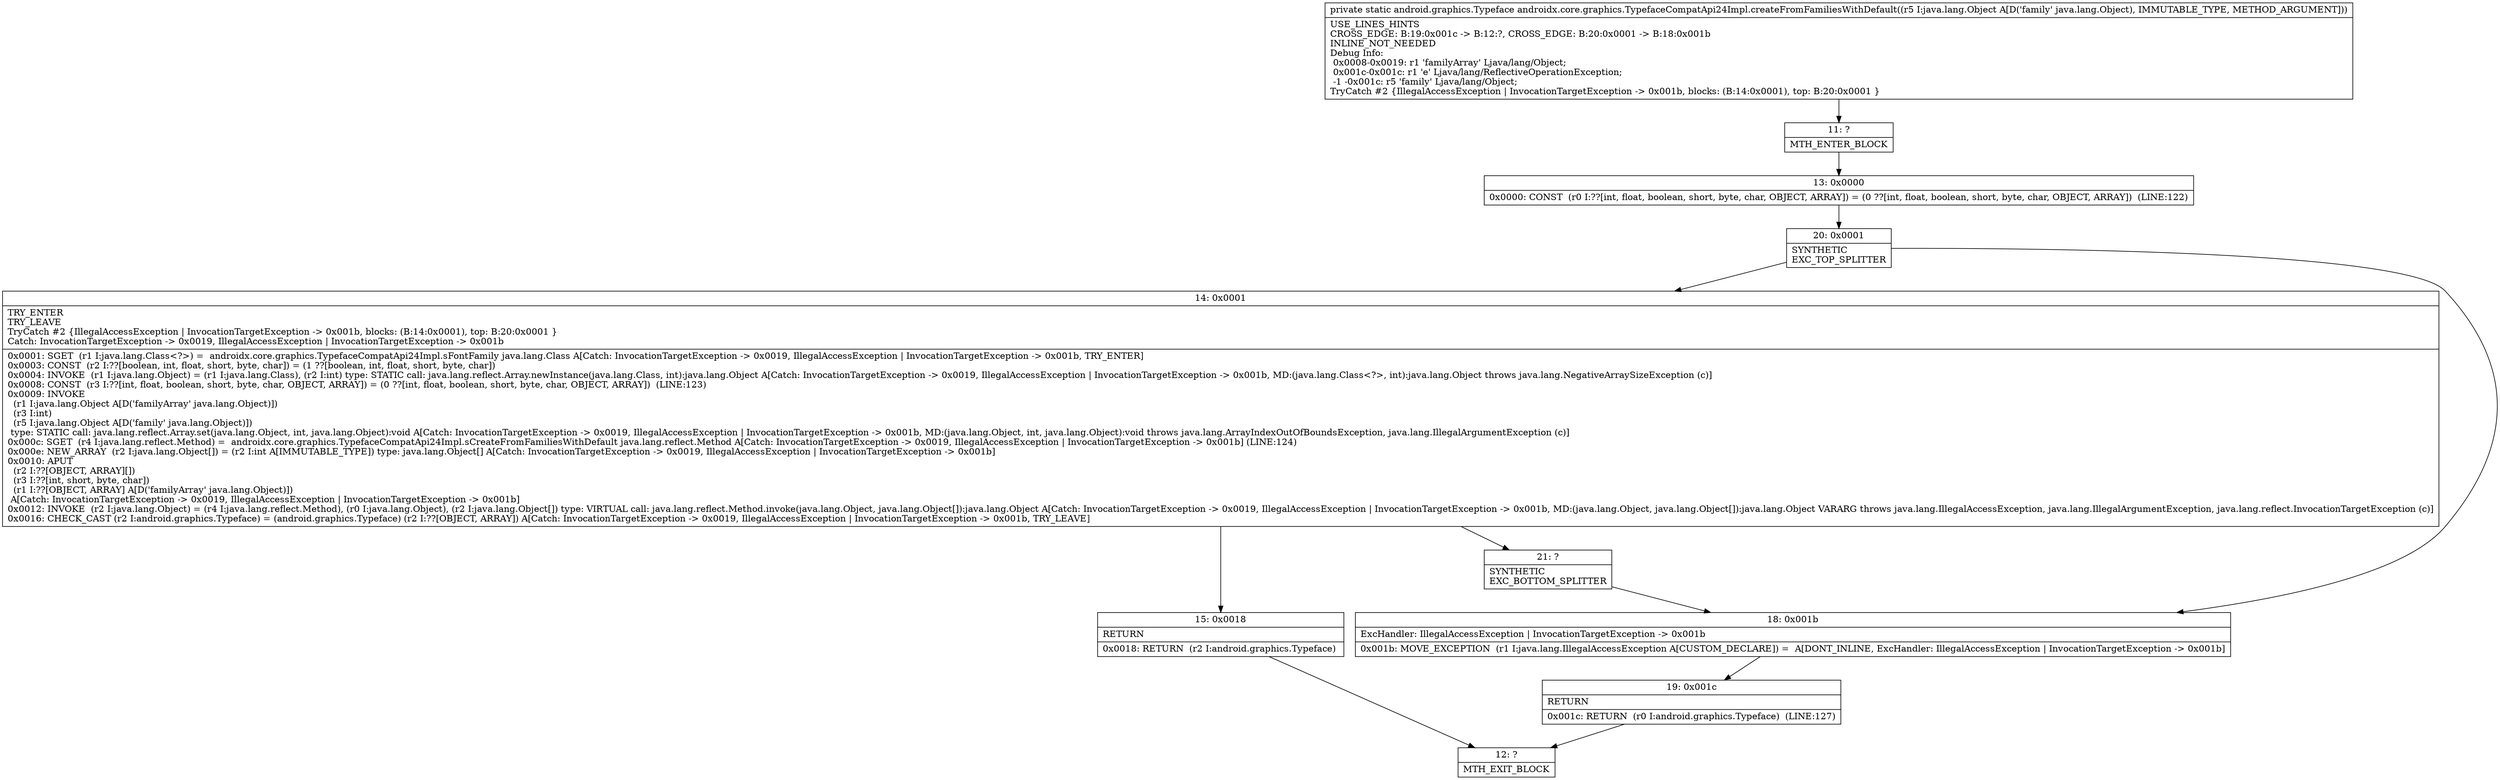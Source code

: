digraph "CFG forandroidx.core.graphics.TypefaceCompatApi24Impl.createFromFamiliesWithDefault(Ljava\/lang\/Object;)Landroid\/graphics\/Typeface;" {
Node_11 [shape=record,label="{11\:\ ?|MTH_ENTER_BLOCK\l}"];
Node_13 [shape=record,label="{13\:\ 0x0000|0x0000: CONST  (r0 I:??[int, float, boolean, short, byte, char, OBJECT, ARRAY]) = (0 ??[int, float, boolean, short, byte, char, OBJECT, ARRAY])  (LINE:122)\l}"];
Node_20 [shape=record,label="{20\:\ 0x0001|SYNTHETIC\lEXC_TOP_SPLITTER\l}"];
Node_14 [shape=record,label="{14\:\ 0x0001|TRY_ENTER\lTRY_LEAVE\lTryCatch #2 \{IllegalAccessException \| InvocationTargetException \-\> 0x001b, blocks: (B:14:0x0001), top: B:20:0x0001 \}\lCatch: InvocationTargetException \-\> 0x0019, IllegalAccessException \| InvocationTargetException \-\> 0x001b\l|0x0001: SGET  (r1 I:java.lang.Class\<?\>) =  androidx.core.graphics.TypefaceCompatApi24Impl.sFontFamily java.lang.Class A[Catch: InvocationTargetException \-\> 0x0019, IllegalAccessException \| InvocationTargetException \-\> 0x001b, TRY_ENTER]\l0x0003: CONST  (r2 I:??[boolean, int, float, short, byte, char]) = (1 ??[boolean, int, float, short, byte, char]) \l0x0004: INVOKE  (r1 I:java.lang.Object) = (r1 I:java.lang.Class), (r2 I:int) type: STATIC call: java.lang.reflect.Array.newInstance(java.lang.Class, int):java.lang.Object A[Catch: InvocationTargetException \-\> 0x0019, IllegalAccessException \| InvocationTargetException \-\> 0x001b, MD:(java.lang.Class\<?\>, int):java.lang.Object throws java.lang.NegativeArraySizeException (c)]\l0x0008: CONST  (r3 I:??[int, float, boolean, short, byte, char, OBJECT, ARRAY]) = (0 ??[int, float, boolean, short, byte, char, OBJECT, ARRAY])  (LINE:123)\l0x0009: INVOKE  \l  (r1 I:java.lang.Object A[D('familyArray' java.lang.Object)])\l  (r3 I:int)\l  (r5 I:java.lang.Object A[D('family' java.lang.Object)])\l type: STATIC call: java.lang.reflect.Array.set(java.lang.Object, int, java.lang.Object):void A[Catch: InvocationTargetException \-\> 0x0019, IllegalAccessException \| InvocationTargetException \-\> 0x001b, MD:(java.lang.Object, int, java.lang.Object):void throws java.lang.ArrayIndexOutOfBoundsException, java.lang.IllegalArgumentException (c)]\l0x000c: SGET  (r4 I:java.lang.reflect.Method) =  androidx.core.graphics.TypefaceCompatApi24Impl.sCreateFromFamiliesWithDefault java.lang.reflect.Method A[Catch: InvocationTargetException \-\> 0x0019, IllegalAccessException \| InvocationTargetException \-\> 0x001b] (LINE:124)\l0x000e: NEW_ARRAY  (r2 I:java.lang.Object[]) = (r2 I:int A[IMMUTABLE_TYPE]) type: java.lang.Object[] A[Catch: InvocationTargetException \-\> 0x0019, IllegalAccessException \| InvocationTargetException \-\> 0x001b]\l0x0010: APUT  \l  (r2 I:??[OBJECT, ARRAY][])\l  (r3 I:??[int, short, byte, char])\l  (r1 I:??[OBJECT, ARRAY] A[D('familyArray' java.lang.Object)])\l A[Catch: InvocationTargetException \-\> 0x0019, IllegalAccessException \| InvocationTargetException \-\> 0x001b]\l0x0012: INVOKE  (r2 I:java.lang.Object) = (r4 I:java.lang.reflect.Method), (r0 I:java.lang.Object), (r2 I:java.lang.Object[]) type: VIRTUAL call: java.lang.reflect.Method.invoke(java.lang.Object, java.lang.Object[]):java.lang.Object A[Catch: InvocationTargetException \-\> 0x0019, IllegalAccessException \| InvocationTargetException \-\> 0x001b, MD:(java.lang.Object, java.lang.Object[]):java.lang.Object VARARG throws java.lang.IllegalAccessException, java.lang.IllegalArgumentException, java.lang.reflect.InvocationTargetException (c)]\l0x0016: CHECK_CAST (r2 I:android.graphics.Typeface) = (android.graphics.Typeface) (r2 I:??[OBJECT, ARRAY]) A[Catch: InvocationTargetException \-\> 0x0019, IllegalAccessException \| InvocationTargetException \-\> 0x001b, TRY_LEAVE]\l}"];
Node_15 [shape=record,label="{15\:\ 0x0018|RETURN\l|0x0018: RETURN  (r2 I:android.graphics.Typeface) \l}"];
Node_12 [shape=record,label="{12\:\ ?|MTH_EXIT_BLOCK\l}"];
Node_21 [shape=record,label="{21\:\ ?|SYNTHETIC\lEXC_BOTTOM_SPLITTER\l}"];
Node_18 [shape=record,label="{18\:\ 0x001b|ExcHandler: IllegalAccessException \| InvocationTargetException \-\> 0x001b\l|0x001b: MOVE_EXCEPTION  (r1 I:java.lang.IllegalAccessException A[CUSTOM_DECLARE]) =  A[DONT_INLINE, ExcHandler: IllegalAccessException \| InvocationTargetException \-\> 0x001b]\l}"];
Node_19 [shape=record,label="{19\:\ 0x001c|RETURN\l|0x001c: RETURN  (r0 I:android.graphics.Typeface)  (LINE:127)\l}"];
MethodNode[shape=record,label="{private static android.graphics.Typeface androidx.core.graphics.TypefaceCompatApi24Impl.createFromFamiliesWithDefault((r5 I:java.lang.Object A[D('family' java.lang.Object), IMMUTABLE_TYPE, METHOD_ARGUMENT]))  | USE_LINES_HINTS\lCROSS_EDGE: B:19:0x001c \-\> B:12:?, CROSS_EDGE: B:20:0x0001 \-\> B:18:0x001b\lINLINE_NOT_NEEDED\lDebug Info:\l  0x0008\-0x0019: r1 'familyArray' Ljava\/lang\/Object;\l  0x001c\-0x001c: r1 'e' Ljava\/lang\/ReflectiveOperationException;\l  \-1 \-0x001c: r5 'family' Ljava\/lang\/Object;\lTryCatch #2 \{IllegalAccessException \| InvocationTargetException \-\> 0x001b, blocks: (B:14:0x0001), top: B:20:0x0001 \}\l}"];
MethodNode -> Node_11;Node_11 -> Node_13;
Node_13 -> Node_20;
Node_20 -> Node_14;
Node_20 -> Node_18;
Node_14 -> Node_15;
Node_14 -> Node_21;
Node_15 -> Node_12;
Node_21 -> Node_18;
Node_18 -> Node_19;
Node_19 -> Node_12;
}

